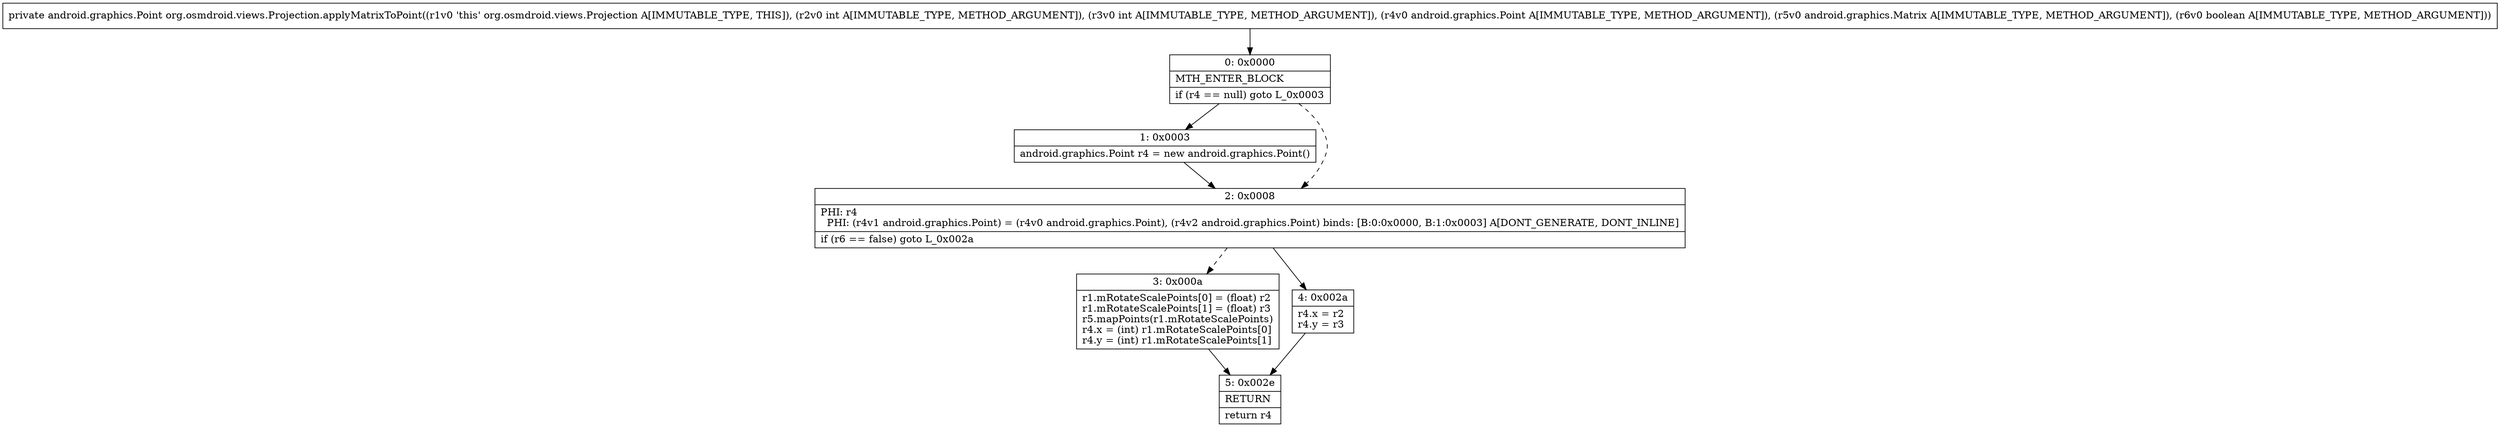 digraph "CFG fororg.osmdroid.views.Projection.applyMatrixToPoint(IILandroid\/graphics\/Point;Landroid\/graphics\/Matrix;Z)Landroid\/graphics\/Point;" {
Node_0 [shape=record,label="{0\:\ 0x0000|MTH_ENTER_BLOCK\l|if (r4 == null) goto L_0x0003\l}"];
Node_1 [shape=record,label="{1\:\ 0x0003|android.graphics.Point r4 = new android.graphics.Point()\l}"];
Node_2 [shape=record,label="{2\:\ 0x0008|PHI: r4 \l  PHI: (r4v1 android.graphics.Point) = (r4v0 android.graphics.Point), (r4v2 android.graphics.Point) binds: [B:0:0x0000, B:1:0x0003] A[DONT_GENERATE, DONT_INLINE]\l|if (r6 == false) goto L_0x002a\l}"];
Node_3 [shape=record,label="{3\:\ 0x000a|r1.mRotateScalePoints[0] = (float) r2\lr1.mRotateScalePoints[1] = (float) r3\lr5.mapPoints(r1.mRotateScalePoints)\lr4.x = (int) r1.mRotateScalePoints[0]\lr4.y = (int) r1.mRotateScalePoints[1]\l}"];
Node_4 [shape=record,label="{4\:\ 0x002a|r4.x = r2\lr4.y = r3\l}"];
Node_5 [shape=record,label="{5\:\ 0x002e|RETURN\l|return r4\l}"];
MethodNode[shape=record,label="{private android.graphics.Point org.osmdroid.views.Projection.applyMatrixToPoint((r1v0 'this' org.osmdroid.views.Projection A[IMMUTABLE_TYPE, THIS]), (r2v0 int A[IMMUTABLE_TYPE, METHOD_ARGUMENT]), (r3v0 int A[IMMUTABLE_TYPE, METHOD_ARGUMENT]), (r4v0 android.graphics.Point A[IMMUTABLE_TYPE, METHOD_ARGUMENT]), (r5v0 android.graphics.Matrix A[IMMUTABLE_TYPE, METHOD_ARGUMENT]), (r6v0 boolean A[IMMUTABLE_TYPE, METHOD_ARGUMENT])) }"];
MethodNode -> Node_0;
Node_0 -> Node_1;
Node_0 -> Node_2[style=dashed];
Node_1 -> Node_2;
Node_2 -> Node_3[style=dashed];
Node_2 -> Node_4;
Node_3 -> Node_5;
Node_4 -> Node_5;
}

